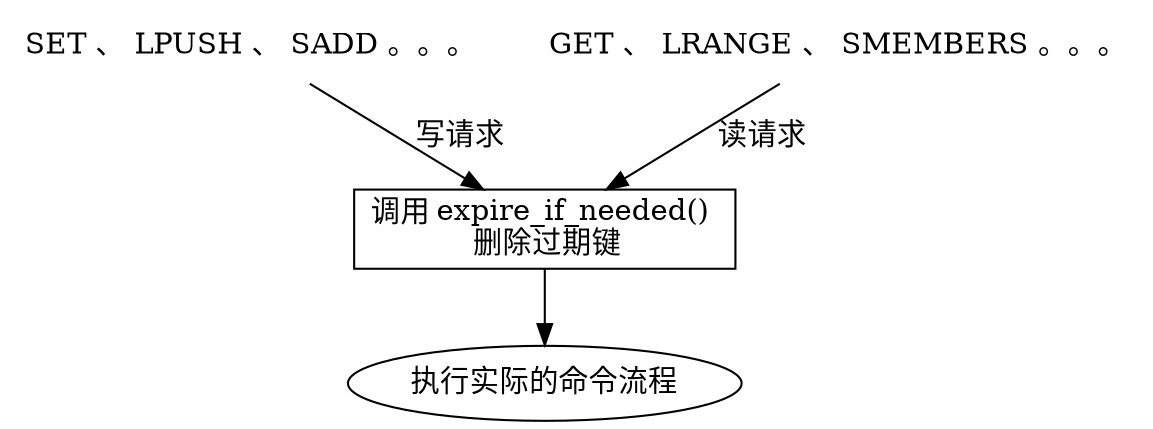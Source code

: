 digraph expire_check {
    
    write_commands [label = "SET 、 LPUSH 、 SADD 。。。", shape = "plaintext"];

    read_commands [label = "GET 、 LRANGE 、 SMEMBERS 。。。", shape = "plaintext"];

    expire_if_needed [label = "调用 expire_if_needed() \n 删除过期键", shape = box];

    process [label = "执行实际的命令流程"];

    write_commands -> expire_if_needed [label = "写请求"];

    read_commands -> expire_if_needed [label = "读请求"];

    expire_if_needed -> process;

}
